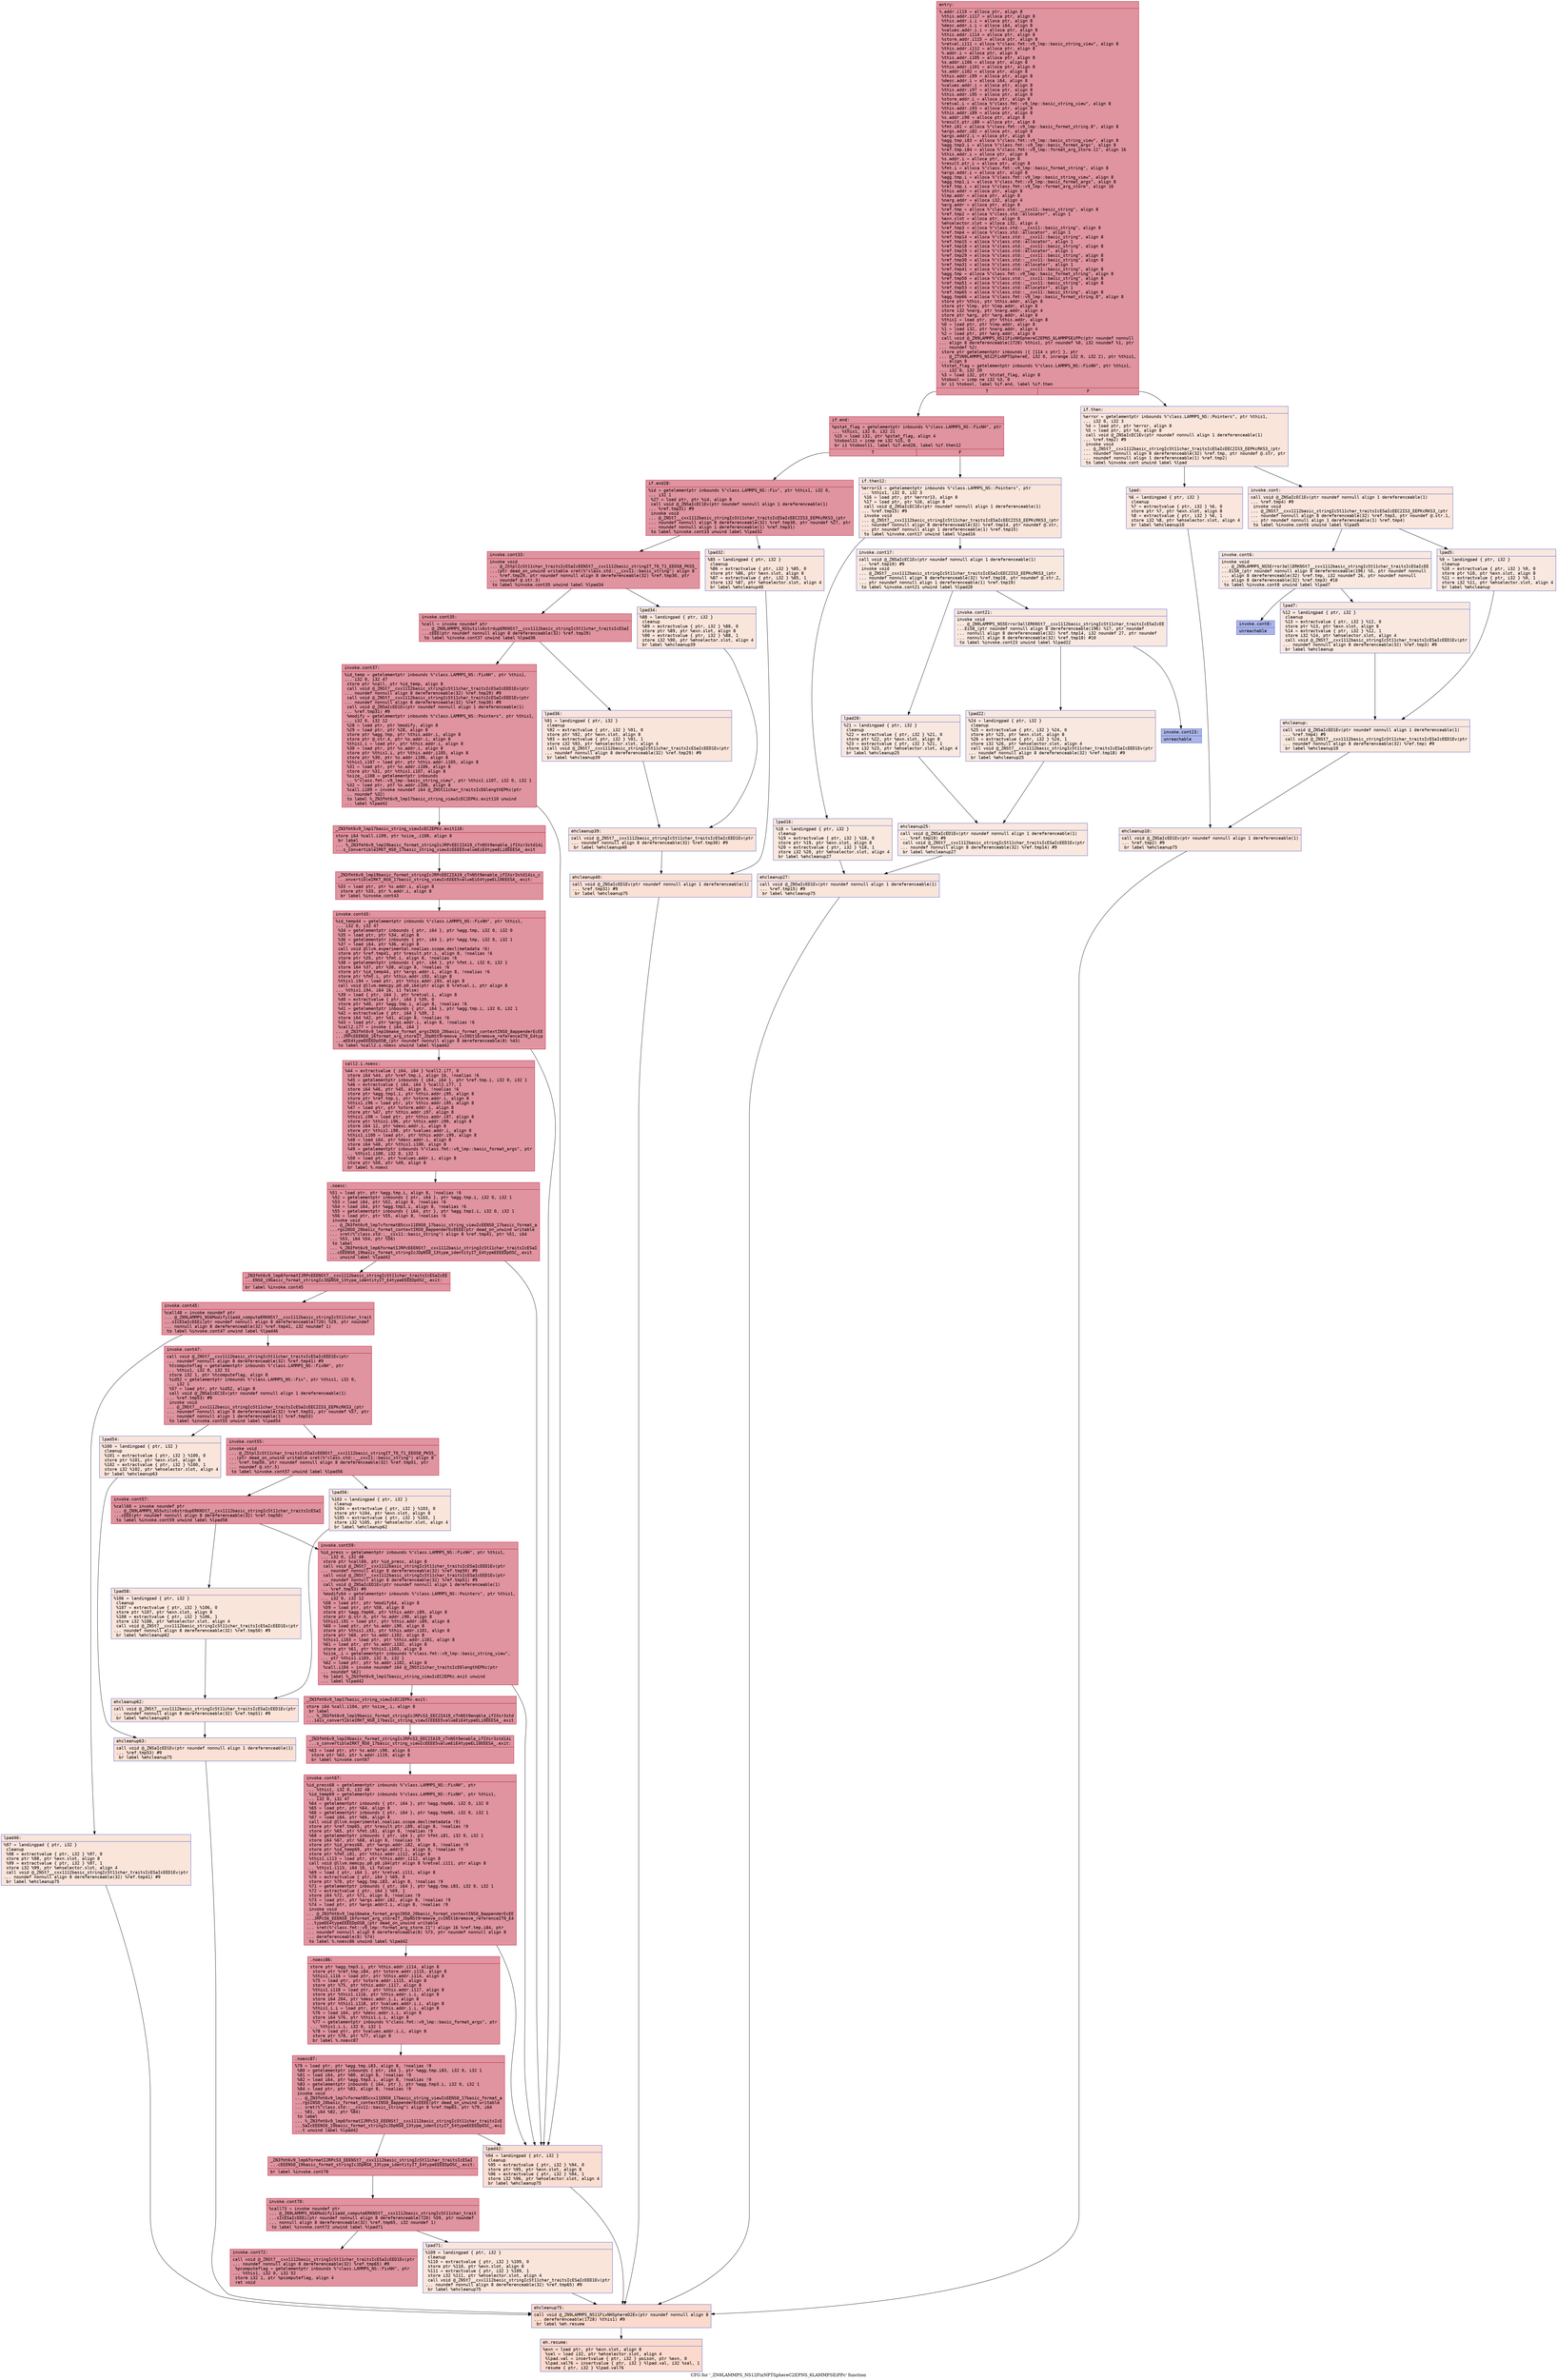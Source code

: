 digraph "CFG for '_ZN9LAMMPS_NS12FixNPTSphereC2EPNS_6LAMMPSEiPPc' function" {
	label="CFG for '_ZN9LAMMPS_NS12FixNPTSphereC2EPNS_6LAMMPSEiPPc' function";

	Node0x56101155d820 [shape=record,color="#b70d28ff", style=filled, fillcolor="#b70d2870" fontname="Courier",label="{entry:\l|  %.addr.i119 = alloca ptr, align 8\l  %this.addr.i117 = alloca ptr, align 8\l  %this.addr.i.i = alloca ptr, align 8\l  %desc.addr.i.i = alloca i64, align 8\l  %values.addr.i.i = alloca ptr, align 8\l  %this.addr.i114 = alloca ptr, align 8\l  %store.addr.i115 = alloca ptr, align 8\l  %retval.i111 = alloca %\"class.fmt::v9_lmp::basic_string_view\", align 8\l  %this.addr.i112 = alloca ptr, align 8\l  %.addr.i = alloca ptr, align 8\l  %this.addr.i105 = alloca ptr, align 8\l  %s.addr.i106 = alloca ptr, align 8\l  %this.addr.i101 = alloca ptr, align 8\l  %s.addr.i102 = alloca ptr, align 8\l  %this.addr.i99 = alloca ptr, align 8\l  %desc.addr.i = alloca i64, align 8\l  %values.addr.i = alloca ptr, align 8\l  %this.addr.i97 = alloca ptr, align 8\l  %this.addr.i95 = alloca ptr, align 8\l  %store.addr.i = alloca ptr, align 8\l  %retval.i = alloca %\"class.fmt::v9_lmp::basic_string_view\", align 8\l  %this.addr.i93 = alloca ptr, align 8\l  %this.addr.i89 = alloca ptr, align 8\l  %s.addr.i90 = alloca ptr, align 8\l  %result.ptr.i80 = alloca ptr, align 8\l  %fmt.i81 = alloca %\"class.fmt::v9_lmp::basic_format_string.8\", align 8\l  %args.addr.i82 = alloca ptr, align 8\l  %args.addr2.i = alloca ptr, align 8\l  %agg.tmp.i83 = alloca %\"class.fmt::v9_lmp::basic_string_view\", align 8\l  %agg.tmp3.i = alloca %\"class.fmt::v9_lmp::basic_format_args\", align 8\l  %ref.tmp.i84 = alloca %\"class.fmt::v9_lmp::format_arg_store.11\", align 16\l  %this.addr.i = alloca ptr, align 8\l  %s.addr.i = alloca ptr, align 8\l  %result.ptr.i = alloca ptr, align 8\l  %fmt.i = alloca %\"class.fmt::v9_lmp::basic_format_string\", align 8\l  %args.addr.i = alloca ptr, align 8\l  %agg.tmp.i = alloca %\"class.fmt::v9_lmp::basic_string_view\", align 8\l  %agg.tmp1.i = alloca %\"class.fmt::v9_lmp::basic_format_args\", align 8\l  %ref.tmp.i = alloca %\"class.fmt::v9_lmp::format_arg_store\", align 16\l  %this.addr = alloca ptr, align 8\l  %lmp.addr = alloca ptr, align 8\l  %narg.addr = alloca i32, align 4\l  %arg.addr = alloca ptr, align 8\l  %ref.tmp = alloca %\"class.std::__cxx11::basic_string\", align 8\l  %ref.tmp2 = alloca %\"class.std::allocator\", align 1\l  %exn.slot = alloca ptr, align 8\l  %ehselector.slot = alloca i32, align 4\l  %ref.tmp3 = alloca %\"class.std::__cxx11::basic_string\", align 8\l  %ref.tmp4 = alloca %\"class.std::allocator\", align 1\l  %ref.tmp14 = alloca %\"class.std::__cxx11::basic_string\", align 8\l  %ref.tmp15 = alloca %\"class.std::allocator\", align 1\l  %ref.tmp18 = alloca %\"class.std::__cxx11::basic_string\", align 8\l  %ref.tmp19 = alloca %\"class.std::allocator\", align 1\l  %ref.tmp29 = alloca %\"class.std::__cxx11::basic_string\", align 8\l  %ref.tmp30 = alloca %\"class.std::__cxx11::basic_string\", align 8\l  %ref.tmp31 = alloca %\"class.std::allocator\", align 1\l  %ref.tmp41 = alloca %\"class.std::__cxx11::basic_string\", align 8\l  %agg.tmp = alloca %\"class.fmt::v9_lmp::basic_format_string\", align 8\l  %ref.tmp50 = alloca %\"class.std::__cxx11::basic_string\", align 8\l  %ref.tmp51 = alloca %\"class.std::__cxx11::basic_string\", align 8\l  %ref.tmp53 = alloca %\"class.std::allocator\", align 1\l  %ref.tmp65 = alloca %\"class.std::__cxx11::basic_string\", align 8\l  %agg.tmp66 = alloca %\"class.fmt::v9_lmp::basic_format_string.8\", align 8\l  store ptr %this, ptr %this.addr, align 8\l  store ptr %lmp, ptr %lmp.addr, align 8\l  store i32 %narg, ptr %narg.addr, align 4\l  store ptr %arg, ptr %arg.addr, align 8\l  %this1 = load ptr, ptr %this.addr, align 8\l  %0 = load ptr, ptr %lmp.addr, align 8\l  %1 = load i32, ptr %narg.addr, align 4\l  %2 = load ptr, ptr %arg.addr, align 8\l  call void @_ZN9LAMMPS_NS11FixNHSphereC2EPNS_6LAMMPSEiPPc(ptr noundef nonnull\l... align 8 dereferenceable(1728) %this1, ptr noundef %0, i32 noundef %1, ptr\l... noundef %2)\l  store ptr getelementptr inbounds (\{ [114 x ptr] \}, ptr\l... @_ZTVN9LAMMPS_NS12FixNPTSphereE, i32 0, inrange i32 0, i32 2), ptr %this1,\l... align 8\l  %tstat_flag = getelementptr inbounds %\"class.LAMMPS_NS::FixNH\", ptr %this1,\l... i32 0, i32 20\l  %3 = load i32, ptr %tstat_flag, align 8\l  %tobool = icmp ne i32 %3, 0\l  br i1 %tobool, label %if.end, label %if.then\l|{<s0>T|<s1>F}}"];
	Node0x56101155d820:s0 -> Node0x5610115627a0[tooltip="entry -> if.end\nProbability 100.00%" ];
	Node0x56101155d820:s1 -> Node0x561011562850[tooltip="entry -> if.then\nProbability 0.00%" ];
	Node0x561011562850 [shape=record,color="#3d50c3ff", style=filled, fillcolor="#f4c5ad70" fontname="Courier",label="{if.then:\l|  %error = getelementptr inbounds %\"class.LAMMPS_NS::Pointers\", ptr %this1,\l... i32 0, i32 3\l  %4 = load ptr, ptr %error, align 8\l  %5 = load ptr, ptr %4, align 8\l  call void @_ZNSaIcEC1Ev(ptr noundef nonnull align 1 dereferenceable(1)\l... %ref.tmp2) #9\l  invoke void\l... @_ZNSt7__cxx1112basic_stringIcSt11char_traitsIcESaIcEEC2IS3_EEPKcRKS3_(ptr\l... noundef nonnull align 8 dereferenceable(32) %ref.tmp, ptr noundef @.str, ptr\l... noundef nonnull align 1 dereferenceable(1) %ref.tmp2)\l          to label %invoke.cont unwind label %lpad\l}"];
	Node0x561011562850 -> Node0x561011562ea0[tooltip="if.then -> invoke.cont\nProbability 50.00%" ];
	Node0x561011562850 -> Node0x561011562f80[tooltip="if.then -> lpad\nProbability 50.00%" ];
	Node0x561011562ea0 [shape=record,color="#3d50c3ff", style=filled, fillcolor="#f3c7b170" fontname="Courier",label="{invoke.cont:\l|  call void @_ZNSaIcEC1Ev(ptr noundef nonnull align 1 dereferenceable(1)\l... %ref.tmp4) #9\l  invoke void\l... @_ZNSt7__cxx1112basic_stringIcSt11char_traitsIcESaIcEEC2IS3_EEPKcRKS3_(ptr\l... noundef nonnull align 8 dereferenceable(32) %ref.tmp3, ptr noundef @.str.1,\l... ptr noundef nonnull align 1 dereferenceable(1) %ref.tmp4)\l          to label %invoke.cont6 unwind label %lpad5\l}"];
	Node0x561011562ea0 -> Node0x561011563310[tooltip="invoke.cont -> invoke.cont6\nProbability 50.00%" ];
	Node0x561011562ea0 -> Node0x561011563360[tooltip="invoke.cont -> lpad5\nProbability 50.00%" ];
	Node0x561011563310 [shape=record,color="#3d50c3ff", style=filled, fillcolor="#f1ccb870" fontname="Courier",label="{invoke.cont6:\l|  invoke void\l... @_ZN9LAMMPS_NS5Error3allERKNSt7__cxx1112basic_stringIcSt11char_traitsIcESaIcEE\l...EiS8_(ptr noundef nonnull align 8 dereferenceable(196) %5, ptr noundef nonnull\l... align 8 dereferenceable(32) %ref.tmp, i32 noundef 26, ptr noundef nonnull\l... align 8 dereferenceable(32) %ref.tmp3) #10\l          to label %invoke.cont8 unwind label %lpad7\l}"];
	Node0x561011563310 -> Node0x5610115632c0[tooltip="invoke.cont6 -> invoke.cont8\nProbability 0.00%" ];
	Node0x561011563310 -> Node0x5610115636e0[tooltip="invoke.cont6 -> lpad7\nProbability 100.00%" ];
	Node0x5610115632c0 [shape=record,color="#3d50c3ff", style=filled, fillcolor="#4358cb70" fontname="Courier",label="{invoke.cont8:\l|  unreachable\l}"];
	Node0x561011562f80 [shape=record,color="#3d50c3ff", style=filled, fillcolor="#f3c7b170" fontname="Courier",label="{lpad:\l|  %6 = landingpad \{ ptr, i32 \}\l          cleanup\l  %7 = extractvalue \{ ptr, i32 \} %6, 0\l  store ptr %7, ptr %exn.slot, align 8\l  %8 = extractvalue \{ ptr, i32 \} %6, 1\l  store i32 %8, ptr %ehselector.slot, align 4\l  br label %ehcleanup10\l}"];
	Node0x561011562f80 -> Node0x561011564d90[tooltip="lpad -> ehcleanup10\nProbability 100.00%" ];
	Node0x561011563360 [shape=record,color="#3d50c3ff", style=filled, fillcolor="#f1ccb870" fontname="Courier",label="{lpad5:\l|  %9 = landingpad \{ ptr, i32 \}\l          cleanup\l  %10 = extractvalue \{ ptr, i32 \} %9, 0\l  store ptr %10, ptr %exn.slot, align 8\l  %11 = extractvalue \{ ptr, i32 \} %9, 1\l  store i32 %11, ptr %ehselector.slot, align 4\l  br label %ehcleanup\l}"];
	Node0x561011563360 -> Node0x56101155f6b0[tooltip="lpad5 -> ehcleanup\nProbability 100.00%" ];
	Node0x5610115636e0 [shape=record,color="#3d50c3ff", style=filled, fillcolor="#f1ccb870" fontname="Courier",label="{lpad7:\l|  %12 = landingpad \{ ptr, i32 \}\l          cleanup\l  %13 = extractvalue \{ ptr, i32 \} %12, 0\l  store ptr %13, ptr %exn.slot, align 8\l  %14 = extractvalue \{ ptr, i32 \} %12, 1\l  store i32 %14, ptr %ehselector.slot, align 4\l  call void @_ZNSt7__cxx1112basic_stringIcSt11char_traitsIcESaIcEED1Ev(ptr\l... noundef nonnull align 8 dereferenceable(32) %ref.tmp3) #9\l  br label %ehcleanup\l}"];
	Node0x5610115636e0 -> Node0x56101155f6b0[tooltip="lpad7 -> ehcleanup\nProbability 100.00%" ];
	Node0x56101155f6b0 [shape=record,color="#3d50c3ff", style=filled, fillcolor="#f2cab570" fontname="Courier",label="{ehcleanup:\l|  call void @_ZNSaIcED1Ev(ptr noundef nonnull align 1 dereferenceable(1)\l... %ref.tmp4) #9\l  call void @_ZNSt7__cxx1112basic_stringIcSt11char_traitsIcESaIcEED1Ev(ptr\l... noundef nonnull align 8 dereferenceable(32) %ref.tmp) #9\l  br label %ehcleanup10\l}"];
	Node0x56101155f6b0 -> Node0x561011564d90[tooltip="ehcleanup -> ehcleanup10\nProbability 100.00%" ];
	Node0x561011564d90 [shape=record,color="#3d50c3ff", style=filled, fillcolor="#f4c5ad70" fontname="Courier",label="{ehcleanup10:\l|  call void @_ZNSaIcED1Ev(ptr noundef nonnull align 1 dereferenceable(1)\l... %ref.tmp2) #9\l  br label %ehcleanup75\l}"];
	Node0x561011564d90 -> Node0x561011566370[tooltip="ehcleanup10 -> ehcleanup75\nProbability 100.00%" ];
	Node0x5610115627a0 [shape=record,color="#b70d28ff", style=filled, fillcolor="#b70d2870" fontname="Courier",label="{if.end:\l|  %pstat_flag = getelementptr inbounds %\"class.LAMMPS_NS::FixNH\", ptr\l... %this1, i32 0, i32 21\l  %15 = load i32, ptr %pstat_flag, align 4\l  %tobool11 = icmp ne i32 %15, 0\l  br i1 %tobool11, label %if.end28, label %if.then12\l|{<s0>T|<s1>F}}"];
	Node0x5610115627a0:s0 -> Node0x561011566660[tooltip="if.end -> if.end28\nProbability 100.00%" ];
	Node0x5610115627a0:s1 -> Node0x5610115666e0[tooltip="if.end -> if.then12\nProbability 0.00%" ];
	Node0x5610115666e0 [shape=record,color="#3d50c3ff", style=filled, fillcolor="#f4c5ad70" fontname="Courier",label="{if.then12:\l|  %error13 = getelementptr inbounds %\"class.LAMMPS_NS::Pointers\", ptr\l... %this1, i32 0, i32 3\l  %16 = load ptr, ptr %error13, align 8\l  %17 = load ptr, ptr %16, align 8\l  call void @_ZNSaIcEC1Ev(ptr noundef nonnull align 1 dereferenceable(1)\l... %ref.tmp15) #9\l  invoke void\l... @_ZNSt7__cxx1112basic_stringIcSt11char_traitsIcESaIcEEC2IS3_EEPKcRKS3_(ptr\l... noundef nonnull align 8 dereferenceable(32) %ref.tmp14, ptr noundef @.str,\l... ptr noundef nonnull align 1 dereferenceable(1) %ref.tmp15)\l          to label %invoke.cont17 unwind label %lpad16\l}"];
	Node0x5610115666e0 -> Node0x561011566bb0[tooltip="if.then12 -> invoke.cont17\nProbability 50.00%" ];
	Node0x5610115666e0 -> Node0x561011566c30[tooltip="if.then12 -> lpad16\nProbability 50.00%" ];
	Node0x561011566bb0 [shape=record,color="#3d50c3ff", style=filled, fillcolor="#f2cab570" fontname="Courier",label="{invoke.cont17:\l|  call void @_ZNSaIcEC1Ev(ptr noundef nonnull align 1 dereferenceable(1)\l... %ref.tmp19) #9\l  invoke void\l... @_ZNSt7__cxx1112basic_stringIcSt11char_traitsIcESaIcEEC2IS3_EEPKcRKS3_(ptr\l... noundef nonnull align 8 dereferenceable(32) %ref.tmp18, ptr noundef @.str.2,\l... ptr noundef nonnull align 1 dereferenceable(1) %ref.tmp19)\l          to label %invoke.cont21 unwind label %lpad20\l}"];
	Node0x561011566bb0 -> Node0x561011566fb0[tooltip="invoke.cont17 -> invoke.cont21\nProbability 50.00%" ];
	Node0x561011566bb0 -> Node0x561011567000[tooltip="invoke.cont17 -> lpad20\nProbability 50.00%" ];
	Node0x561011566fb0 [shape=record,color="#3d50c3ff", style=filled, fillcolor="#f1ccb870" fontname="Courier",label="{invoke.cont21:\l|  invoke void\l... @_ZN9LAMMPS_NS5Error3allERKNSt7__cxx1112basic_stringIcSt11char_traitsIcESaIcEE\l...EiS8_(ptr noundef nonnull align 8 dereferenceable(196) %17, ptr noundef\l... nonnull align 8 dereferenceable(32) %ref.tmp14, i32 noundef 27, ptr noundef\l... nonnull align 8 dereferenceable(32) %ref.tmp18) #10\l          to label %invoke.cont23 unwind label %lpad22\l}"];
	Node0x561011566fb0 -> Node0x561011566f60[tooltip="invoke.cont21 -> invoke.cont23\nProbability 0.00%" ];
	Node0x561011566fb0 -> Node0x561011567320[tooltip="invoke.cont21 -> lpad22\nProbability 100.00%" ];
	Node0x561011566f60 [shape=record,color="#3d50c3ff", style=filled, fillcolor="#4358cb70" fontname="Courier",label="{invoke.cont23:\l|  unreachable\l}"];
	Node0x561011566c30 [shape=record,color="#3d50c3ff", style=filled, fillcolor="#f2cab570" fontname="Courier",label="{lpad16:\l|  %18 = landingpad \{ ptr, i32 \}\l          cleanup\l  %19 = extractvalue \{ ptr, i32 \} %18, 0\l  store ptr %19, ptr %exn.slot, align 8\l  %20 = extractvalue \{ ptr, i32 \} %18, 1\l  store i32 %20, ptr %ehselector.slot, align 4\l  br label %ehcleanup27\l}"];
	Node0x561011566c30 -> Node0x5610115678e0[tooltip="lpad16 -> ehcleanup27\nProbability 100.00%" ];
	Node0x561011567000 [shape=record,color="#3d50c3ff", style=filled, fillcolor="#f1ccb870" fontname="Courier",label="{lpad20:\l|  %21 = landingpad \{ ptr, i32 \}\l          cleanup\l  %22 = extractvalue \{ ptr, i32 \} %21, 0\l  store ptr %22, ptr %exn.slot, align 8\l  %23 = extractvalue \{ ptr, i32 \} %21, 1\l  store i32 %23, ptr %ehselector.slot, align 4\l  br label %ehcleanup25\l}"];
	Node0x561011567000 -> Node0x561011567c30[tooltip="lpad20 -> ehcleanup25\nProbability 100.00%" ];
	Node0x561011567320 [shape=record,color="#3d50c3ff", style=filled, fillcolor="#f1ccb870" fontname="Courier",label="{lpad22:\l|  %24 = landingpad \{ ptr, i32 \}\l          cleanup\l  %25 = extractvalue \{ ptr, i32 \} %24, 0\l  store ptr %25, ptr %exn.slot, align 8\l  %26 = extractvalue \{ ptr, i32 \} %24, 1\l  store i32 %26, ptr %ehselector.slot, align 4\l  call void @_ZNSt7__cxx1112basic_stringIcSt11char_traitsIcESaIcEED1Ev(ptr\l... noundef nonnull align 8 dereferenceable(32) %ref.tmp18) #9\l  br label %ehcleanup25\l}"];
	Node0x561011567320 -> Node0x561011567c30[tooltip="lpad22 -> ehcleanup25\nProbability 100.00%" ];
	Node0x561011567c30 [shape=record,color="#3d50c3ff", style=filled, fillcolor="#f2cab570" fontname="Courier",label="{ehcleanup25:\l|  call void @_ZNSaIcED1Ev(ptr noundef nonnull align 1 dereferenceable(1)\l... %ref.tmp19) #9\l  call void @_ZNSt7__cxx1112basic_stringIcSt11char_traitsIcESaIcEED1Ev(ptr\l... noundef nonnull align 8 dereferenceable(32) %ref.tmp14) #9\l  br label %ehcleanup27\l}"];
	Node0x561011567c30 -> Node0x5610115678e0[tooltip="ehcleanup25 -> ehcleanup27\nProbability 100.00%" ];
	Node0x5610115678e0 [shape=record,color="#3d50c3ff", style=filled, fillcolor="#f4c5ad70" fontname="Courier",label="{ehcleanup27:\l|  call void @_ZNSaIcED1Ev(ptr noundef nonnull align 1 dereferenceable(1)\l... %ref.tmp15) #9\l  br label %ehcleanup75\l}"];
	Node0x5610115678e0 -> Node0x561011566370[tooltip="ehcleanup27 -> ehcleanup75\nProbability 100.00%" ];
	Node0x561011566660 [shape=record,color="#b70d28ff", style=filled, fillcolor="#b70d2870" fontname="Courier",label="{if.end28:\l|  %id = getelementptr inbounds %\"class.LAMMPS_NS::Fix\", ptr %this1, i32 0,\l... i32 1\l  %27 = load ptr, ptr %id, align 8\l  call void @_ZNSaIcEC1Ev(ptr noundef nonnull align 1 dereferenceable(1)\l... %ref.tmp31) #9\l  invoke void\l... @_ZNSt7__cxx1112basic_stringIcSt11char_traitsIcESaIcEEC2IS3_EEPKcRKS3_(ptr\l... noundef nonnull align 8 dereferenceable(32) %ref.tmp30, ptr noundef %27, ptr\l... noundef nonnull align 1 dereferenceable(1) %ref.tmp31)\l          to label %invoke.cont33 unwind label %lpad32\l}"];
	Node0x561011566660 -> Node0x5610115608a0[tooltip="if.end28 -> invoke.cont33\nProbability 100.00%" ];
	Node0x561011566660 -> Node0x5610115608f0[tooltip="if.end28 -> lpad32\nProbability 0.00%" ];
	Node0x5610115608a0 [shape=record,color="#b70d28ff", style=filled, fillcolor="#b70d2870" fontname="Courier",label="{invoke.cont33:\l|  invoke void\l... @_ZStplIcSt11char_traitsIcESaIcEENSt7__cxx1112basic_stringIT_T0_T1_EEOS8_PKS5_\l...(ptr dead_on_unwind writable sret(%\"class.std::__cxx11::basic_string\") align 8\l... %ref.tmp29, ptr noundef nonnull align 8 dereferenceable(32) %ref.tmp30, ptr\l... noundef @.str.3)\l          to label %invoke.cont35 unwind label %lpad34\l}"];
	Node0x5610115608a0 -> Node0x561011560850[tooltip="invoke.cont33 -> invoke.cont35\nProbability 100.00%" ];
	Node0x5610115608a0 -> Node0x561011560b20[tooltip="invoke.cont33 -> lpad34\nProbability 0.00%" ];
	Node0x561011560850 [shape=record,color="#b70d28ff", style=filled, fillcolor="#b70d2870" fontname="Courier",label="{invoke.cont35:\l|  %call = invoke noundef ptr\l... @_ZN9LAMMPS_NS5utils6strdupERKNSt7__cxx1112basic_stringIcSt11char_traitsIcESaI\l...cEEE(ptr noundef nonnull align 8 dereferenceable(32) %ref.tmp29)\l          to label %invoke.cont37 unwind label %lpad36\l}"];
	Node0x561011560850 -> Node0x561011569460[tooltip="invoke.cont35 -> invoke.cont37\nProbability 100.00%" ];
	Node0x561011560850 -> Node0x5610115694b0[tooltip="invoke.cont35 -> lpad36\nProbability 0.00%" ];
	Node0x561011569460 [shape=record,color="#b70d28ff", style=filled, fillcolor="#b70d2870" fontname="Courier",label="{invoke.cont37:\l|  %id_temp = getelementptr inbounds %\"class.LAMMPS_NS::FixNH\", ptr %this1,\l... i32 0, i32 47\l  store ptr %call, ptr %id_temp, align 8\l  call void @_ZNSt7__cxx1112basic_stringIcSt11char_traitsIcESaIcEED1Ev(ptr\l... noundef nonnull align 8 dereferenceable(32) %ref.tmp29) #9\l  call void @_ZNSt7__cxx1112basic_stringIcSt11char_traitsIcESaIcEED1Ev(ptr\l... noundef nonnull align 8 dereferenceable(32) %ref.tmp30) #9\l  call void @_ZNSaIcED1Ev(ptr noundef nonnull align 1 dereferenceable(1)\l... %ref.tmp31) #9\l  %modify = getelementptr inbounds %\"class.LAMMPS_NS::Pointers\", ptr %this1,\l... i32 0, i32 12\l  %28 = load ptr, ptr %modify, align 8\l  %29 = load ptr, ptr %28, align 8\l  store ptr %agg.tmp, ptr %this.addr.i, align 8\l  store ptr @.str.4, ptr %s.addr.i, align 8\l  %this1.i = load ptr, ptr %this.addr.i, align 8\l  %30 = load ptr, ptr %s.addr.i, align 8\l  store ptr %this1.i, ptr %this.addr.i105, align 8\l  store ptr %30, ptr %s.addr.i106, align 8\l  %this1.i107 = load ptr, ptr %this.addr.i105, align 8\l  %31 = load ptr, ptr %s.addr.i106, align 8\l  store ptr %31, ptr %this1.i107, align 8\l  %size_.i108 = getelementptr inbounds\l... %\"class.fmt::v9_lmp::basic_string_view\", ptr %this1.i107, i32 0, i32 1\l  %32 = load ptr, ptr %s.addr.i106, align 8\l  %call.i109 = invoke noundef i64 @_ZNSt11char_traitsIcE6lengthEPKc(ptr\l... noundef %32)\l          to label %_ZN3fmt6v9_lmp17basic_string_viewIcEC2EPKc.exit110 unwind\l... label %lpad42\l}"];
	Node0x561011569460 -> Node0x56101156a4d0[tooltip="invoke.cont37 -> _ZN3fmt6v9_lmp17basic_string_viewIcEC2EPKc.exit110\nProbability 100.00%" ];
	Node0x561011569460 -> Node0x56101156a570[tooltip="invoke.cont37 -> lpad42\nProbability 0.00%" ];
	Node0x56101156a4d0 [shape=record,color="#b70d28ff", style=filled, fillcolor="#b70d2870" fontname="Courier",label="{_ZN3fmt6v9_lmp17basic_string_viewIcEC2EPKc.exit110:\l|  store i64 %call.i109, ptr %size_.i108, align 8\l  br label\l... %_ZN3fmt6v9_lmp19basic_format_stringIcJRPcEEC2IA19_cTnNSt9enable_ifIXsr3std14i\l...s_convertibleIRKT_NS0_17basic_string_viewIcEEEE5valueEiE4typeELi0EEESA_.exit\l}"];
	Node0x56101156a4d0 -> Node0x56101156a8f0[tooltip="_ZN3fmt6v9_lmp17basic_string_viewIcEC2EPKc.exit110 -> _ZN3fmt6v9_lmp19basic_format_stringIcJRPcEEC2IA19_cTnNSt9enable_ifIXsr3std14is_convertibleIRKT_NS0_17basic_string_viewIcEEEE5valueEiE4typeELi0EEESA_.exit\nProbability 100.00%" ];
	Node0x56101156a8f0 [shape=record,color="#b70d28ff", style=filled, fillcolor="#b70d2870" fontname="Courier",label="{_ZN3fmt6v9_lmp19basic_format_stringIcJRPcEEC2IA19_cTnNSt9enable_ifIXsr3std14is_c\l...onvertibleIRKT_NS0_17basic_string_viewIcEEEE5valueEiE4typeELi0EEESA_.exit:\l|  %33 = load ptr, ptr %s.addr.i, align 8\l  store ptr %33, ptr %.addr.i, align 8\l  br label %invoke.cont43\l}"];
	Node0x56101156a8f0 -> Node0x56101156acf0[tooltip="_ZN3fmt6v9_lmp19basic_format_stringIcJRPcEEC2IA19_cTnNSt9enable_ifIXsr3std14is_convertibleIRKT_NS0_17basic_string_viewIcEEEE5valueEiE4typeELi0EEESA_.exit -> invoke.cont43\nProbability 100.00%" ];
	Node0x56101156acf0 [shape=record,color="#b70d28ff", style=filled, fillcolor="#b70d2870" fontname="Courier",label="{invoke.cont43:\l|  %id_temp44 = getelementptr inbounds %\"class.LAMMPS_NS::FixNH\", ptr %this1,\l... i32 0, i32 47\l  %34 = getelementptr inbounds \{ ptr, i64 \}, ptr %agg.tmp, i32 0, i32 0\l  %35 = load ptr, ptr %34, align 8\l  %36 = getelementptr inbounds \{ ptr, i64 \}, ptr %agg.tmp, i32 0, i32 1\l  %37 = load i64, ptr %36, align 8\l  call void @llvm.experimental.noalias.scope.decl(metadata !6)\l  store ptr %ref.tmp41, ptr %result.ptr.i, align 8, !noalias !6\l  store ptr %35, ptr %fmt.i, align 8, !noalias !6\l  %38 = getelementptr inbounds \{ ptr, i64 \}, ptr %fmt.i, i32 0, i32 1\l  store i64 %37, ptr %38, align 8, !noalias !6\l  store ptr %id_temp44, ptr %args.addr.i, align 8, !noalias !6\l  store ptr %fmt.i, ptr %this.addr.i93, align 8\l  %this1.i94 = load ptr, ptr %this.addr.i93, align 8\l  call void @llvm.memcpy.p0.p0.i64(ptr align 8 %retval.i, ptr align 8\l... %this1.i94, i64 16, i1 false)\l  %39 = load \{ ptr, i64 \}, ptr %retval.i, align 8\l  %40 = extractvalue \{ ptr, i64 \} %39, 0\l  store ptr %40, ptr %agg.tmp.i, align 8, !noalias !6\l  %41 = getelementptr inbounds \{ ptr, i64 \}, ptr %agg.tmp.i, i32 0, i32 1\l  %42 = extractvalue \{ ptr, i64 \} %39, 1\l  store i64 %42, ptr %41, align 8, !noalias !6\l  %43 = load ptr, ptr %args.addr.i, align 8, !noalias !6\l  %call2.i77 = invoke \{ i64, i64 \}\l... @_ZN3fmt6v9_lmp16make_format_argsINS0_20basic_format_contextINS0_8appenderEcEE\l...JRPcEEENS0_16format_arg_storeIT_JDpNSt9remove_cvINSt16remove_referenceIT0_E4typ\l...eEE4typeEEEEDpOSB_(ptr noundef nonnull align 8 dereferenceable(8) %43)\l          to label %call2.i.noexc unwind label %lpad42\l}"];
	Node0x56101156acf0 -> Node0x56101156d510[tooltip="invoke.cont43 -> call2.i.noexc\nProbability 100.00%" ];
	Node0x56101156acf0 -> Node0x56101156a570[tooltip="invoke.cont43 -> lpad42\nProbability 0.00%" ];
	Node0x56101156d510 [shape=record,color="#b70d28ff", style=filled, fillcolor="#b70d2870" fontname="Courier",label="{call2.i.noexc:\l|  %44 = extractvalue \{ i64, i64 \} %call2.i77, 0\l  store i64 %44, ptr %ref.tmp.i, align 16, !noalias !6\l  %45 = getelementptr inbounds \{ i64, i64 \}, ptr %ref.tmp.i, i32 0, i32 1\l  %46 = extractvalue \{ i64, i64 \} %call2.i77, 1\l  store i64 %46, ptr %45, align 8, !noalias !6\l  store ptr %agg.tmp1.i, ptr %this.addr.i95, align 8\l  store ptr %ref.tmp.i, ptr %store.addr.i, align 8\l  %this1.i96 = load ptr, ptr %this.addr.i95, align 8\l  %47 = load ptr, ptr %store.addr.i, align 8\l  store ptr %47, ptr %this.addr.i97, align 8\l  %this1.i98 = load ptr, ptr %this.addr.i97, align 8\l  store ptr %this1.i96, ptr %this.addr.i99, align 8\l  store i64 12, ptr %desc.addr.i, align 8\l  store ptr %this1.i98, ptr %values.addr.i, align 8\l  %this1.i100 = load ptr, ptr %this.addr.i99, align 8\l  %48 = load i64, ptr %desc.addr.i, align 8\l  store i64 %48, ptr %this1.i100, align 8\l  %49 = getelementptr inbounds %\"class.fmt::v9_lmp::basic_format_args\", ptr\l... %this1.i100, i32 0, i32 1\l  %50 = load ptr, ptr %values.addr.i, align 8\l  store ptr %50, ptr %49, align 8\l  br label %.noexc\l}"];
	Node0x56101156d510 -> Node0x56101156eba0[tooltip="call2.i.noexc -> .noexc\nProbability 100.00%" ];
	Node0x56101156eba0 [shape=record,color="#b70d28ff", style=filled, fillcolor="#b70d2870" fontname="Courier",label="{.noexc:\l|  %51 = load ptr, ptr %agg.tmp.i, align 8, !noalias !6\l  %52 = getelementptr inbounds \{ ptr, i64 \}, ptr %agg.tmp.i, i32 0, i32 1\l  %53 = load i64, ptr %52, align 8, !noalias !6\l  %54 = load i64, ptr %agg.tmp1.i, align 8, !noalias !6\l  %55 = getelementptr inbounds \{ i64, ptr \}, ptr %agg.tmp1.i, i32 0, i32 1\l  %56 = load ptr, ptr %55, align 8, !noalias !6\l  invoke void\l... @_ZN3fmt6v9_lmp7vformatB5cxx11ENS0_17basic_string_viewIcEENS0_17basic_format_a\l...rgsINS0_20basic_format_contextINS0_8appenderEcEEEE(ptr dead_on_unwind writable\l... sret(%\"class.std::__cxx11::basic_string\") align 8 %ref.tmp41, ptr %51, i64\l... %53, i64 %54, ptr %56)\l          to label\l... %_ZN3fmt6v9_lmp6formatIJRPcEEENSt7__cxx1112basic_stringIcSt11char_traitsIcESaI\l...cEEENS0_19basic_format_stringIcJDpNS0_13type_identityIT_E4typeEEEEDpOSC_.exit\l... unwind label %lpad42\l}"];
	Node0x56101156eba0 -> Node0x56101156f070[tooltip=".noexc -> _ZN3fmt6v9_lmp6formatIJRPcEEENSt7__cxx1112basic_stringIcSt11char_traitsIcESaIcEEENS0_19basic_format_stringIcJDpNS0_13type_identityIT_E4typeEEEEDpOSC_.exit\nProbability 100.00%" ];
	Node0x56101156eba0 -> Node0x56101156a570[tooltip=".noexc -> lpad42\nProbability 0.00%" ];
	Node0x56101156f070 [shape=record,color="#b70d28ff", style=filled, fillcolor="#b70d2870" fontname="Courier",label="{_ZN3fmt6v9_lmp6formatIJRPcEEENSt7__cxx1112basic_stringIcSt11char_traitsIcESaIcEE\l...ENS0_19basic_format_stringIcJDpNS0_13type_identityIT_E4typeEEEEDpOSC_.exit:\l|  br label %invoke.cont45\l}"];
	Node0x56101156f070 -> Node0x56101156f510[tooltip="_ZN3fmt6v9_lmp6formatIJRPcEEENSt7__cxx1112basic_stringIcSt11char_traitsIcESaIcEEENS0_19basic_format_stringIcJDpNS0_13type_identityIT_E4typeEEEEDpOSC_.exit -> invoke.cont45\nProbability 100.00%" ];
	Node0x56101156f510 [shape=record,color="#b70d28ff", style=filled, fillcolor="#b70d2870" fontname="Courier",label="{invoke.cont45:\l|  %call48 = invoke noundef ptr\l... @_ZN9LAMMPS_NS6Modify11add_computeERKNSt7__cxx1112basic_stringIcSt11char_trait\l...sIcESaIcEEEi(ptr noundef nonnull align 8 dereferenceable(720) %29, ptr noundef\l... nonnull align 8 dereferenceable(32) %ref.tmp41, i32 noundef 1)\l          to label %invoke.cont47 unwind label %lpad46\l}"];
	Node0x56101156f510 -> Node0x56101156f640[tooltip="invoke.cont45 -> invoke.cont47\nProbability 100.00%" ];
	Node0x56101156f510 -> Node0x56101156f720[tooltip="invoke.cont45 -> lpad46\nProbability 0.00%" ];
	Node0x56101156f640 [shape=record,color="#b70d28ff", style=filled, fillcolor="#b70d2870" fontname="Courier",label="{invoke.cont47:\l|  call void @_ZNSt7__cxx1112basic_stringIcSt11char_traitsIcESaIcEED1Ev(ptr\l... noundef nonnull align 8 dereferenceable(32) %ref.tmp41) #9\l  %tcomputeflag = getelementptr inbounds %\"class.LAMMPS_NS::FixNH\", ptr\l... %this1, i32 0, i32 51\l  store i32 1, ptr %tcomputeflag, align 8\l  %id52 = getelementptr inbounds %\"class.LAMMPS_NS::Fix\", ptr %this1, i32 0,\l... i32 1\l  %57 = load ptr, ptr %id52, align 8\l  call void @_ZNSaIcEC1Ev(ptr noundef nonnull align 1 dereferenceable(1)\l... %ref.tmp53) #9\l  invoke void\l... @_ZNSt7__cxx1112basic_stringIcSt11char_traitsIcESaIcEEC2IS3_EEPKcRKS3_(ptr\l... noundef nonnull align 8 dereferenceable(32) %ref.tmp51, ptr noundef %57, ptr\l... noundef nonnull align 1 dereferenceable(1) %ref.tmp53)\l          to label %invoke.cont55 unwind label %lpad54\l}"];
	Node0x56101156f640 -> Node0x561011570040[tooltip="invoke.cont47 -> invoke.cont55\nProbability 100.00%" ];
	Node0x56101156f640 -> Node0x5610115700c0[tooltip="invoke.cont47 -> lpad54\nProbability 0.00%" ];
	Node0x561011570040 [shape=record,color="#b70d28ff", style=filled, fillcolor="#b70d2870" fontname="Courier",label="{invoke.cont55:\l|  invoke void\l... @_ZStplIcSt11char_traitsIcESaIcEENSt7__cxx1112basic_stringIT_T0_T1_EEOS8_PKS5_\l...(ptr dead_on_unwind writable sret(%\"class.std::__cxx11::basic_string\") align 8\l... %ref.tmp50, ptr noundef nonnull align 8 dereferenceable(32) %ref.tmp51, ptr\l... noundef @.str.5)\l          to label %invoke.cont57 unwind label %lpad56\l}"];
	Node0x561011570040 -> Node0x56101156fff0[tooltip="invoke.cont55 -> invoke.cont57\nProbability 100.00%" ];
	Node0x561011570040 -> Node0x5610115703b0[tooltip="invoke.cont55 -> lpad56\nProbability 0.00%" ];
	Node0x56101156fff0 [shape=record,color="#b70d28ff", style=filled, fillcolor="#b70d2870" fontname="Courier",label="{invoke.cont57:\l|  %call60 = invoke noundef ptr\l... @_ZN9LAMMPS_NS5utils6strdupERKNSt7__cxx1112basic_stringIcSt11char_traitsIcESaI\l...cEEE(ptr noundef nonnull align 8 dereferenceable(32) %ref.tmp50)\l          to label %invoke.cont59 unwind label %lpad58\l}"];
	Node0x56101156fff0 -> Node0x561011570680[tooltip="invoke.cont57 -> invoke.cont59\nProbability 100.00%" ];
	Node0x56101156fff0 -> Node0x5610115706d0[tooltip="invoke.cont57 -> lpad58\nProbability 0.00%" ];
	Node0x561011570680 [shape=record,color="#b70d28ff", style=filled, fillcolor="#b70d2870" fontname="Courier",label="{invoke.cont59:\l|  %id_press = getelementptr inbounds %\"class.LAMMPS_NS::FixNH\", ptr %this1,\l... i32 0, i32 48\l  store ptr %call60, ptr %id_press, align 8\l  call void @_ZNSt7__cxx1112basic_stringIcSt11char_traitsIcESaIcEED1Ev(ptr\l... noundef nonnull align 8 dereferenceable(32) %ref.tmp50) #9\l  call void @_ZNSt7__cxx1112basic_stringIcSt11char_traitsIcESaIcEED1Ev(ptr\l... noundef nonnull align 8 dereferenceable(32) %ref.tmp51) #9\l  call void @_ZNSaIcED1Ev(ptr noundef nonnull align 1 dereferenceable(1)\l... %ref.tmp53) #9\l  %modify64 = getelementptr inbounds %\"class.LAMMPS_NS::Pointers\", ptr %this1,\l... i32 0, i32 12\l  %58 = load ptr, ptr %modify64, align 8\l  %59 = load ptr, ptr %58, align 8\l  store ptr %agg.tmp66, ptr %this.addr.i89, align 8\l  store ptr @.str.6, ptr %s.addr.i90, align 8\l  %this1.i91 = load ptr, ptr %this.addr.i89, align 8\l  %60 = load ptr, ptr %s.addr.i90, align 8\l  store ptr %this1.i91, ptr %this.addr.i101, align 8\l  store ptr %60, ptr %s.addr.i102, align 8\l  %this1.i103 = load ptr, ptr %this.addr.i101, align 8\l  %61 = load ptr, ptr %s.addr.i102, align 8\l  store ptr %61, ptr %this1.i103, align 8\l  %size_.i = getelementptr inbounds %\"class.fmt::v9_lmp::basic_string_view\",\l... ptr %this1.i103, i32 0, i32 1\l  %62 = load ptr, ptr %s.addr.i102, align 8\l  %call.i104 = invoke noundef i64 @_ZNSt11char_traitsIcE6lengthEPKc(ptr\l... noundef %62)\l          to label %_ZN3fmt6v9_lmp17basic_string_viewIcEC2EPKc.exit unwind\l... label %lpad42\l}"];
	Node0x561011570680 -> Node0x561011571600[tooltip="invoke.cont59 -> _ZN3fmt6v9_lmp17basic_string_viewIcEC2EPKc.exit\nProbability 100.00%" ];
	Node0x561011570680 -> Node0x56101156a570[tooltip="invoke.cont59 -> lpad42\nProbability 0.00%" ];
	Node0x561011571600 [shape=record,color="#b70d28ff", style=filled, fillcolor="#b70d2870" fontname="Courier",label="{_ZN3fmt6v9_lmp17basic_string_viewIcEC2EPKc.exit:\l|  store i64 %call.i104, ptr %size_.i, align 8\l  br label\l... %_ZN3fmt6v9_lmp19basic_format_stringIcJRPcS3_EEC2IA19_cTnNSt9enable_ifIXsr3std\l...14is_convertibleIRKT_NS0_17basic_string_viewIcEEEE5valueEiE4typeELi0EEESA_.exit\l}"];
	Node0x561011571600 -> Node0x561011571860[tooltip="_ZN3fmt6v9_lmp17basic_string_viewIcEC2EPKc.exit -> _ZN3fmt6v9_lmp19basic_format_stringIcJRPcS3_EEC2IA19_cTnNSt9enable_ifIXsr3std14is_convertibleIRKT_NS0_17basic_string_viewIcEEEE5valueEiE4typeELi0EEESA_.exit\nProbability 100.00%" ];
	Node0x561011571860 [shape=record,color="#b70d28ff", style=filled, fillcolor="#b70d2870" fontname="Courier",label="{_ZN3fmt6v9_lmp19basic_format_stringIcJRPcS3_EEC2IA19_cTnNSt9enable_ifIXsr3std14i\l...s_convertibleIRKT_NS0_17basic_string_viewIcEEEE5valueEiE4typeELi0EEESA_.exit:\l|  %63 = load ptr, ptr %s.addr.i90, align 8\l  store ptr %63, ptr %.addr.i119, align 8\l  br label %invoke.cont67\l}"];
	Node0x561011571860 -> Node0x561011571a90[tooltip="_ZN3fmt6v9_lmp19basic_format_stringIcJRPcS3_EEC2IA19_cTnNSt9enable_ifIXsr3std14is_convertibleIRKT_NS0_17basic_string_viewIcEEEE5valueEiE4typeELi0EEESA_.exit -> invoke.cont67\nProbability 100.00%" ];
	Node0x561011571a90 [shape=record,color="#b70d28ff", style=filled, fillcolor="#b70d2870" fontname="Courier",label="{invoke.cont67:\l|  %id_press68 = getelementptr inbounds %\"class.LAMMPS_NS::FixNH\", ptr\l... %this1, i32 0, i32 48\l  %id_temp69 = getelementptr inbounds %\"class.LAMMPS_NS::FixNH\", ptr %this1,\l... i32 0, i32 47\l  %64 = getelementptr inbounds \{ ptr, i64 \}, ptr %agg.tmp66, i32 0, i32 0\l  %65 = load ptr, ptr %64, align 8\l  %66 = getelementptr inbounds \{ ptr, i64 \}, ptr %agg.tmp66, i32 0, i32 1\l  %67 = load i64, ptr %66, align 8\l  call void @llvm.experimental.noalias.scope.decl(metadata !9)\l  store ptr %ref.tmp65, ptr %result.ptr.i80, align 8, !noalias !9\l  store ptr %65, ptr %fmt.i81, align 8, !noalias !9\l  %68 = getelementptr inbounds \{ ptr, i64 \}, ptr %fmt.i81, i32 0, i32 1\l  store i64 %67, ptr %68, align 8, !noalias !9\l  store ptr %id_press68, ptr %args.addr.i82, align 8, !noalias !9\l  store ptr %id_temp69, ptr %args.addr2.i, align 8, !noalias !9\l  store ptr %fmt.i81, ptr %this.addr.i112, align 8\l  %this1.i113 = load ptr, ptr %this.addr.i112, align 8\l  call void @llvm.memcpy.p0.p0.i64(ptr align 8 %retval.i111, ptr align 8\l... %this1.i113, i64 16, i1 false)\l  %69 = load \{ ptr, i64 \}, ptr %retval.i111, align 8\l  %70 = extractvalue \{ ptr, i64 \} %69, 0\l  store ptr %70, ptr %agg.tmp.i83, align 8, !noalias !9\l  %71 = getelementptr inbounds \{ ptr, i64 \}, ptr %agg.tmp.i83, i32 0, i32 1\l  %72 = extractvalue \{ ptr, i64 \} %69, 1\l  store i64 %72, ptr %71, align 8, !noalias !9\l  %73 = load ptr, ptr %args.addr.i82, align 8, !noalias !9\l  %74 = load ptr, ptr %args.addr2.i, align 8, !noalias !9\l  invoke void\l... @_ZN3fmt6v9_lmp16make_format_argsINS0_20basic_format_contextINS0_8appenderEcEE\l...JRPcS6_EEENS0_16format_arg_storeIT_JDpNSt9remove_cvINSt16remove_referenceIT0_E4\l...typeEE4typeEEEEDpOSB_(ptr dead_on_unwind writable\l... sret(%\"class.fmt::v9_lmp::format_arg_store.11\") align 16 %ref.tmp.i84, ptr\l... noundef nonnull align 8 dereferenceable(8) %73, ptr noundef nonnull align 8\l... dereferenceable(8) %74)\l          to label %.noexc86 unwind label %lpad42\l}"];
	Node0x561011571a90 -> Node0x561011573340[tooltip="invoke.cont67 -> .noexc86\nProbability 100.00%" ];
	Node0x561011571a90 -> Node0x56101156a570[tooltip="invoke.cont67 -> lpad42\nProbability 0.00%" ];
	Node0x561011573340 [shape=record,color="#b70d28ff", style=filled, fillcolor="#b70d2870" fontname="Courier",label="{.noexc86:\l|  store ptr %agg.tmp3.i, ptr %this.addr.i114, align 8\l  store ptr %ref.tmp.i84, ptr %store.addr.i115, align 8\l  %this1.i116 = load ptr, ptr %this.addr.i114, align 8\l  %75 = load ptr, ptr %store.addr.i115, align 8\l  store ptr %75, ptr %this.addr.i117, align 8\l  %this1.i118 = load ptr, ptr %this.addr.i117, align 8\l  store ptr %this1.i116, ptr %this.addr.i.i, align 8\l  store i64 204, ptr %desc.addr.i.i, align 8\l  store ptr %this1.i118, ptr %values.addr.i.i, align 8\l  %this1.i.i = load ptr, ptr %this.addr.i.i, align 8\l  %76 = load i64, ptr %desc.addr.i.i, align 8\l  store i64 %76, ptr %this1.i.i, align 8\l  %77 = getelementptr inbounds %\"class.fmt::v9_lmp::basic_format_args\", ptr\l... %this1.i.i, i32 0, i32 1\l  %78 = load ptr, ptr %values.addr.i.i, align 8\l  store ptr %78, ptr %77, align 8\l  br label %.noexc87\l}"];
	Node0x561011573340 -> Node0x561011573f00[tooltip=".noexc86 -> .noexc87\nProbability 100.00%" ];
	Node0x561011573f00 [shape=record,color="#b70d28ff", style=filled, fillcolor="#b70d2870" fontname="Courier",label="{.noexc87:\l|  %79 = load ptr, ptr %agg.tmp.i83, align 8, !noalias !9\l  %80 = getelementptr inbounds \{ ptr, i64 \}, ptr %agg.tmp.i83, i32 0, i32 1\l  %81 = load i64, ptr %80, align 8, !noalias !9\l  %82 = load i64, ptr %agg.tmp3.i, align 8, !noalias !9\l  %83 = getelementptr inbounds \{ i64, ptr \}, ptr %agg.tmp3.i, i32 0, i32 1\l  %84 = load ptr, ptr %83, align 8, !noalias !9\l  invoke void\l... @_ZN3fmt6v9_lmp7vformatB5cxx11ENS0_17basic_string_viewIcEENS0_17basic_format_a\l...rgsINS0_20basic_format_contextINS0_8appenderEcEEEE(ptr dead_on_unwind writable\l... sret(%\"class.std::__cxx11::basic_string\") align 8 %ref.tmp65, ptr %79, i64\l... %81, i64 %82, ptr %84)\l          to label\l... %_ZN3fmt6v9_lmp6formatIJRPcS3_EEENSt7__cxx1112basic_stringIcSt11char_traitsIcE\l...SaIcEEENS0_19basic_format_stringIcJDpNS0_13type_identityIT_E4typeEEEEDpOSC_.exi\l...t unwind label %lpad42\l}"];
	Node0x561011573f00 -> Node0x5610115743d0[tooltip=".noexc87 -> _ZN3fmt6v9_lmp6formatIJRPcS3_EEENSt7__cxx1112basic_stringIcSt11char_traitsIcESaIcEEENS0_19basic_format_stringIcJDpNS0_13type_identityIT_E4typeEEEEDpOSC_.exit\nProbability 100.00%" ];
	Node0x561011573f00 -> Node0x56101156a570[tooltip=".noexc87 -> lpad42\nProbability 0.00%" ];
	Node0x5610115743d0 [shape=record,color="#b70d28ff", style=filled, fillcolor="#b70d2870" fontname="Courier",label="{_ZN3fmt6v9_lmp6formatIJRPcS3_EEENSt7__cxx1112basic_stringIcSt11char_traitsIcESaI\l...cEEENS0_19basic_format_stringIcJDpNS0_13type_identityIT_E4typeEEEEDpOSC_.exit:\l|  br label %invoke.cont70\l}"];
	Node0x5610115743d0 -> Node0x561011574750[tooltip="_ZN3fmt6v9_lmp6formatIJRPcS3_EEENSt7__cxx1112basic_stringIcSt11char_traitsIcESaIcEEENS0_19basic_format_stringIcJDpNS0_13type_identityIT_E4typeEEEEDpOSC_.exit -> invoke.cont70\nProbability 100.00%" ];
	Node0x561011574750 [shape=record,color="#b70d28ff", style=filled, fillcolor="#b70d2870" fontname="Courier",label="{invoke.cont70:\l|  %call73 = invoke noundef ptr\l... @_ZN9LAMMPS_NS6Modify11add_computeERKNSt7__cxx1112basic_stringIcSt11char_trait\l...sIcESaIcEEEi(ptr noundef nonnull align 8 dereferenceable(720) %59, ptr noundef\l... nonnull align 8 dereferenceable(32) %ref.tmp65, i32 noundef 1)\l          to label %invoke.cont72 unwind label %lpad71\l}"];
	Node0x561011574750 -> Node0x561011574880[tooltip="invoke.cont70 -> invoke.cont72\nProbability 100.00%" ];
	Node0x561011574750 -> Node0x561011574900[tooltip="invoke.cont70 -> lpad71\nProbability 0.00%" ];
	Node0x561011574880 [shape=record,color="#b70d28ff", style=filled, fillcolor="#b70d2870" fontname="Courier",label="{invoke.cont72:\l|  call void @_ZNSt7__cxx1112basic_stringIcSt11char_traitsIcESaIcEED1Ev(ptr\l... noundef nonnull align 8 dereferenceable(32) %ref.tmp65) #9\l  %pcomputeflag = getelementptr inbounds %\"class.LAMMPS_NS::FixNH\", ptr\l... %this1, i32 0, i32 52\l  store i32 1, ptr %pcomputeflag, align 4\l  ret void\l}"];
	Node0x5610115608f0 [shape=record,color="#3d50c3ff", style=filled, fillcolor="#f4c5ad70" fontname="Courier",label="{lpad32:\l|  %85 = landingpad \{ ptr, i32 \}\l          cleanup\l  %86 = extractvalue \{ ptr, i32 \} %85, 0\l  store ptr %86, ptr %exn.slot, align 8\l  %87 = extractvalue \{ ptr, i32 \} %85, 1\l  store i32 %87, ptr %ehselector.slot, align 4\l  br label %ehcleanup40\l}"];
	Node0x5610115608f0 -> Node0x561011575040[tooltip="lpad32 -> ehcleanup40\nProbability 100.00%" ];
	Node0x561011560b20 [shape=record,color="#3d50c3ff", style=filled, fillcolor="#f4c5ad70" fontname="Courier",label="{lpad34:\l|  %88 = landingpad \{ ptr, i32 \}\l          cleanup\l  %89 = extractvalue \{ ptr, i32 \} %88, 0\l  store ptr %89, ptr %exn.slot, align 8\l  %90 = extractvalue \{ ptr, i32 \} %88, 1\l  store i32 %90, ptr %ehselector.slot, align 4\l  br label %ehcleanup39\l}"];
	Node0x561011560b20 -> Node0x561011575340[tooltip="lpad34 -> ehcleanup39\nProbability 100.00%" ];
	Node0x5610115694b0 [shape=record,color="#3d50c3ff", style=filled, fillcolor="#f4c5ad70" fontname="Courier",label="{lpad36:\l|  %91 = landingpad \{ ptr, i32 \}\l          cleanup\l  %92 = extractvalue \{ ptr, i32 \} %91, 0\l  store ptr %92, ptr %exn.slot, align 8\l  %93 = extractvalue \{ ptr, i32 \} %91, 1\l  store i32 %93, ptr %ehselector.slot, align 4\l  call void @_ZNSt7__cxx1112basic_stringIcSt11char_traitsIcESaIcEED1Ev(ptr\l... noundef nonnull align 8 dereferenceable(32) %ref.tmp29) #9\l  br label %ehcleanup39\l}"];
	Node0x5610115694b0 -> Node0x561011575340[tooltip="lpad36 -> ehcleanup39\nProbability 100.00%" ];
	Node0x561011575340 [shape=record,color="#3d50c3ff", style=filled, fillcolor="#f6bfa670" fontname="Courier",label="{ehcleanup39:\l|  call void @_ZNSt7__cxx1112basic_stringIcSt11char_traitsIcESaIcEED1Ev(ptr\l... noundef nonnull align 8 dereferenceable(32) %ref.tmp30) #9\l  br label %ehcleanup40\l}"];
	Node0x561011575340 -> Node0x561011575040[tooltip="ehcleanup39 -> ehcleanup40\nProbability 100.00%" ];
	Node0x561011575040 [shape=record,color="#3d50c3ff", style=filled, fillcolor="#f7bca170" fontname="Courier",label="{ehcleanup40:\l|  call void @_ZNSaIcED1Ev(ptr noundef nonnull align 1 dereferenceable(1)\l... %ref.tmp31) #9\l  br label %ehcleanup75\l}"];
	Node0x561011575040 -> Node0x561011566370[tooltip="ehcleanup40 -> ehcleanup75\nProbability 100.00%" ];
	Node0x56101156a570 [shape=record,color="#3d50c3ff", style=filled, fillcolor="#f7b59970" fontname="Courier",label="{lpad42:\l|  %94 = landingpad \{ ptr, i32 \}\l          cleanup\l  %95 = extractvalue \{ ptr, i32 \} %94, 0\l  store ptr %95, ptr %exn.slot, align 8\l  %96 = extractvalue \{ ptr, i32 \} %94, 1\l  store i32 %96, ptr %ehselector.slot, align 4\l  br label %ehcleanup75\l}"];
	Node0x56101156a570 -> Node0x561011566370[tooltip="lpad42 -> ehcleanup75\nProbability 100.00%" ];
	Node0x56101156f720 [shape=record,color="#3d50c3ff", style=filled, fillcolor="#f4c5ad70" fontname="Courier",label="{lpad46:\l|  %97 = landingpad \{ ptr, i32 \}\l          cleanup\l  %98 = extractvalue \{ ptr, i32 \} %97, 0\l  store ptr %98, ptr %exn.slot, align 8\l  %99 = extractvalue \{ ptr, i32 \} %97, 1\l  store i32 %99, ptr %ehselector.slot, align 4\l  call void @_ZNSt7__cxx1112basic_stringIcSt11char_traitsIcESaIcEED1Ev(ptr\l... noundef nonnull align 8 dereferenceable(32) %ref.tmp41) #9\l  br label %ehcleanup75\l}"];
	Node0x56101156f720 -> Node0x561011566370[tooltip="lpad46 -> ehcleanup75\nProbability 100.00%" ];
	Node0x5610115700c0 [shape=record,color="#3d50c3ff", style=filled, fillcolor="#f4c5ad70" fontname="Courier",label="{lpad54:\l|  %100 = landingpad \{ ptr, i32 \}\l          cleanup\l  %101 = extractvalue \{ ptr, i32 \} %100, 0\l  store ptr %101, ptr %exn.slot, align 8\l  %102 = extractvalue \{ ptr, i32 \} %100, 1\l  store i32 %102, ptr %ehselector.slot, align 4\l  br label %ehcleanup63\l}"];
	Node0x5610115700c0 -> Node0x56101156e140[tooltip="lpad54 -> ehcleanup63\nProbability 100.00%" ];
	Node0x5610115703b0 [shape=record,color="#3d50c3ff", style=filled, fillcolor="#f4c5ad70" fontname="Courier",label="{lpad56:\l|  %103 = landingpad \{ ptr, i32 \}\l          cleanup\l  %104 = extractvalue \{ ptr, i32 \} %103, 0\l  store ptr %104, ptr %exn.slot, align 8\l  %105 = extractvalue \{ ptr, i32 \} %103, 1\l  store i32 %105, ptr %ehselector.slot, align 4\l  br label %ehcleanup62\l}"];
	Node0x5610115703b0 -> Node0x561011577010[tooltip="lpad56 -> ehcleanup62\nProbability 100.00%" ];
	Node0x5610115706d0 [shape=record,color="#3d50c3ff", style=filled, fillcolor="#f4c5ad70" fontname="Courier",label="{lpad58:\l|  %106 = landingpad \{ ptr, i32 \}\l          cleanup\l  %107 = extractvalue \{ ptr, i32 \} %106, 0\l  store ptr %107, ptr %exn.slot, align 8\l  %108 = extractvalue \{ ptr, i32 \} %106, 1\l  store i32 %108, ptr %ehselector.slot, align 4\l  call void @_ZNSt7__cxx1112basic_stringIcSt11char_traitsIcESaIcEED1Ev(ptr\l... noundef nonnull align 8 dereferenceable(32) %ref.tmp50) #9\l  br label %ehcleanup62\l}"];
	Node0x5610115706d0 -> Node0x561011577010[tooltip="lpad58 -> ehcleanup62\nProbability 100.00%" ];
	Node0x561011577010 [shape=record,color="#3d50c3ff", style=filled, fillcolor="#f6bfa670" fontname="Courier",label="{ehcleanup62:\l|  call void @_ZNSt7__cxx1112basic_stringIcSt11char_traitsIcESaIcEED1Ev(ptr\l... noundef nonnull align 8 dereferenceable(32) %ref.tmp51) #9\l  br label %ehcleanup63\l}"];
	Node0x561011577010 -> Node0x56101156e140[tooltip="ehcleanup62 -> ehcleanup63\nProbability 100.00%" ];
	Node0x56101156e140 [shape=record,color="#3d50c3ff", style=filled, fillcolor="#f7bca170" fontname="Courier",label="{ehcleanup63:\l|  call void @_ZNSaIcED1Ev(ptr noundef nonnull align 1 dereferenceable(1)\l... %ref.tmp53) #9\l  br label %ehcleanup75\l}"];
	Node0x56101156e140 -> Node0x561011566370[tooltip="ehcleanup63 -> ehcleanup75\nProbability 100.00%" ];
	Node0x561011574900 [shape=record,color="#3d50c3ff", style=filled, fillcolor="#f4c5ad70" fontname="Courier",label="{lpad71:\l|  %109 = landingpad \{ ptr, i32 \}\l          cleanup\l  %110 = extractvalue \{ ptr, i32 \} %109, 0\l  store ptr %110, ptr %exn.slot, align 8\l  %111 = extractvalue \{ ptr, i32 \} %109, 1\l  store i32 %111, ptr %ehselector.slot, align 4\l  call void @_ZNSt7__cxx1112basic_stringIcSt11char_traitsIcESaIcEED1Ev(ptr\l... noundef nonnull align 8 dereferenceable(32) %ref.tmp65) #9\l  br label %ehcleanup75\l}"];
	Node0x561011574900 -> Node0x561011566370[tooltip="lpad71 -> ehcleanup75\nProbability 100.00%" ];
	Node0x561011566370 [shape=record,color="#3d50c3ff", style=filled, fillcolor="#f7ac8e70" fontname="Courier",label="{ehcleanup75:\l|  call void @_ZN9LAMMPS_NS11FixNHSphereD2Ev(ptr noundef nonnull align 8\l... dereferenceable(1728) %this1) #9\l  br label %eh.resume\l}"];
	Node0x561011566370 -> Node0x561011577de0[tooltip="ehcleanup75 -> eh.resume\nProbability 100.00%" ];
	Node0x561011577de0 [shape=record,color="#3d50c3ff", style=filled, fillcolor="#f7ac8e70" fontname="Courier",label="{eh.resume:\l|  %exn = load ptr, ptr %exn.slot, align 8\l  %sel = load i32, ptr %ehselector.slot, align 4\l  %lpad.val = insertvalue \{ ptr, i32 \} poison, ptr %exn, 0\l  %lpad.val76 = insertvalue \{ ptr, i32 \} %lpad.val, i32 %sel, 1\l  resume \{ ptr, i32 \} %lpad.val76\l}"];
}
